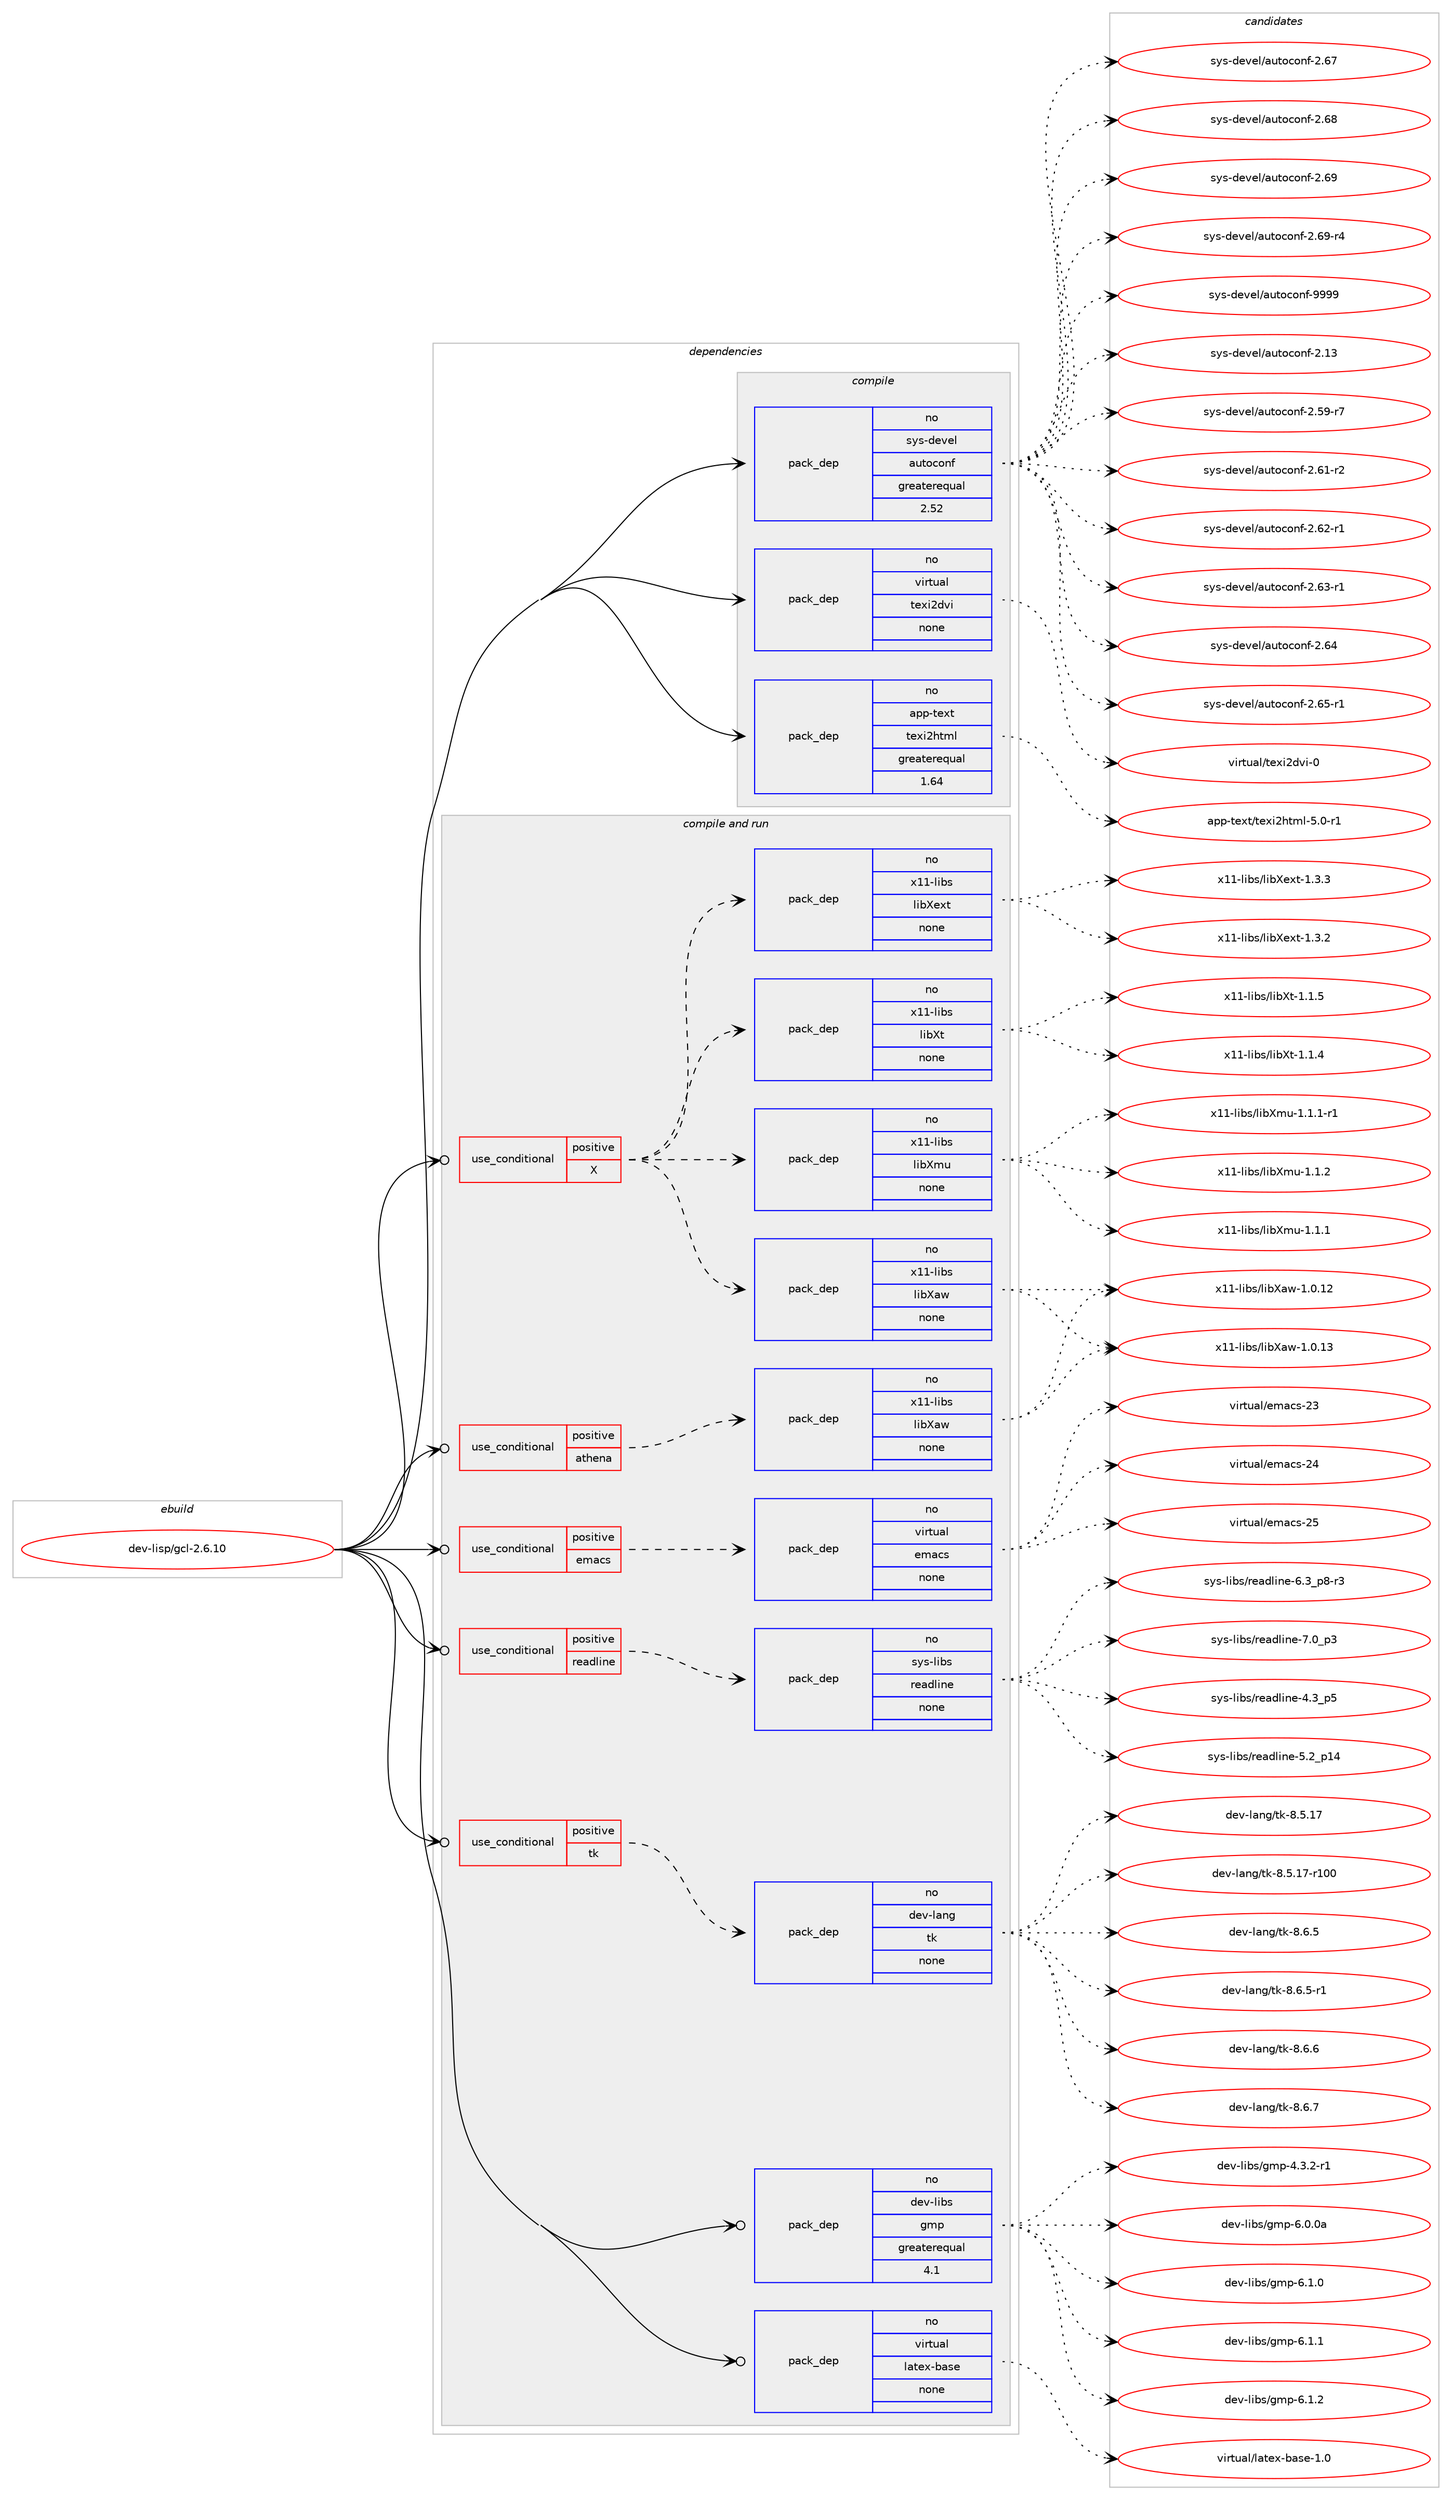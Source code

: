 digraph prolog {

# *************
# Graph options
# *************

newrank=true;
concentrate=true;
compound=true;
graph [rankdir=LR,fontname=Helvetica,fontsize=10,ranksep=1.5];#, ranksep=2.5, nodesep=0.2];
edge  [arrowhead=vee];
node  [fontname=Helvetica,fontsize=10];

# **********
# The ebuild
# **********

subgraph cluster_leftcol {
color=gray;
rank=same;
label=<<i>ebuild</i>>;
id [label="dev-lisp/gcl-2.6.10", color=red, width=4, href="../dev-lisp/gcl-2.6.10.svg"];
}

# ****************
# The dependencies
# ****************

subgraph cluster_midcol {
color=gray;
label=<<i>dependencies</i>>;
subgraph cluster_compile {
fillcolor="#eeeeee";
style=filled;
label=<<i>compile</i>>;
subgraph pack91259 {
dependency121165 [label=<<TABLE BORDER="0" CELLBORDER="1" CELLSPACING="0" CELLPADDING="4" WIDTH="220"><TR><TD ROWSPAN="6" CELLPADDING="30">pack_dep</TD></TR><TR><TD WIDTH="110">no</TD></TR><TR><TD>app-text</TD></TR><TR><TD>texi2html</TD></TR><TR><TD>greaterequal</TD></TR><TR><TD>1.64</TD></TR></TABLE>>, shape=none, color=blue];
}
id:e -> dependency121165:w [weight=20,style="solid",arrowhead="vee"];
subgraph pack91260 {
dependency121166 [label=<<TABLE BORDER="0" CELLBORDER="1" CELLSPACING="0" CELLPADDING="4" WIDTH="220"><TR><TD ROWSPAN="6" CELLPADDING="30">pack_dep</TD></TR><TR><TD WIDTH="110">no</TD></TR><TR><TD>sys-devel</TD></TR><TR><TD>autoconf</TD></TR><TR><TD>greaterequal</TD></TR><TR><TD>2.52</TD></TR></TABLE>>, shape=none, color=blue];
}
id:e -> dependency121166:w [weight=20,style="solid",arrowhead="vee"];
subgraph pack91261 {
dependency121167 [label=<<TABLE BORDER="0" CELLBORDER="1" CELLSPACING="0" CELLPADDING="4" WIDTH="220"><TR><TD ROWSPAN="6" CELLPADDING="30">pack_dep</TD></TR><TR><TD WIDTH="110">no</TD></TR><TR><TD>virtual</TD></TR><TR><TD>texi2dvi</TD></TR><TR><TD>none</TD></TR><TR><TD></TD></TR></TABLE>>, shape=none, color=blue];
}
id:e -> dependency121167:w [weight=20,style="solid",arrowhead="vee"];
}
subgraph cluster_compileandrun {
fillcolor="#eeeeee";
style=filled;
label=<<i>compile and run</i>>;
subgraph cond26283 {
dependency121168 [label=<<TABLE BORDER="0" CELLBORDER="1" CELLSPACING="0" CELLPADDING="4"><TR><TD ROWSPAN="3" CELLPADDING="10">use_conditional</TD></TR><TR><TD>positive</TD></TR><TR><TD>X</TD></TR></TABLE>>, shape=none, color=red];
subgraph pack91262 {
dependency121169 [label=<<TABLE BORDER="0" CELLBORDER="1" CELLSPACING="0" CELLPADDING="4" WIDTH="220"><TR><TD ROWSPAN="6" CELLPADDING="30">pack_dep</TD></TR><TR><TD WIDTH="110">no</TD></TR><TR><TD>x11-libs</TD></TR><TR><TD>libXt</TD></TR><TR><TD>none</TD></TR><TR><TD></TD></TR></TABLE>>, shape=none, color=blue];
}
dependency121168:e -> dependency121169:w [weight=20,style="dashed",arrowhead="vee"];
subgraph pack91263 {
dependency121170 [label=<<TABLE BORDER="0" CELLBORDER="1" CELLSPACING="0" CELLPADDING="4" WIDTH="220"><TR><TD ROWSPAN="6" CELLPADDING="30">pack_dep</TD></TR><TR><TD WIDTH="110">no</TD></TR><TR><TD>x11-libs</TD></TR><TR><TD>libXext</TD></TR><TR><TD>none</TD></TR><TR><TD></TD></TR></TABLE>>, shape=none, color=blue];
}
dependency121168:e -> dependency121170:w [weight=20,style="dashed",arrowhead="vee"];
subgraph pack91264 {
dependency121171 [label=<<TABLE BORDER="0" CELLBORDER="1" CELLSPACING="0" CELLPADDING="4" WIDTH="220"><TR><TD ROWSPAN="6" CELLPADDING="30">pack_dep</TD></TR><TR><TD WIDTH="110">no</TD></TR><TR><TD>x11-libs</TD></TR><TR><TD>libXmu</TD></TR><TR><TD>none</TD></TR><TR><TD></TD></TR></TABLE>>, shape=none, color=blue];
}
dependency121168:e -> dependency121171:w [weight=20,style="dashed",arrowhead="vee"];
subgraph pack91265 {
dependency121172 [label=<<TABLE BORDER="0" CELLBORDER="1" CELLSPACING="0" CELLPADDING="4" WIDTH="220"><TR><TD ROWSPAN="6" CELLPADDING="30">pack_dep</TD></TR><TR><TD WIDTH="110">no</TD></TR><TR><TD>x11-libs</TD></TR><TR><TD>libXaw</TD></TR><TR><TD>none</TD></TR><TR><TD></TD></TR></TABLE>>, shape=none, color=blue];
}
dependency121168:e -> dependency121172:w [weight=20,style="dashed",arrowhead="vee"];
}
id:e -> dependency121168:w [weight=20,style="solid",arrowhead="odotvee"];
subgraph cond26284 {
dependency121173 [label=<<TABLE BORDER="0" CELLBORDER="1" CELLSPACING="0" CELLPADDING="4"><TR><TD ROWSPAN="3" CELLPADDING="10">use_conditional</TD></TR><TR><TD>positive</TD></TR><TR><TD>athena</TD></TR></TABLE>>, shape=none, color=red];
subgraph pack91266 {
dependency121174 [label=<<TABLE BORDER="0" CELLBORDER="1" CELLSPACING="0" CELLPADDING="4" WIDTH="220"><TR><TD ROWSPAN="6" CELLPADDING="30">pack_dep</TD></TR><TR><TD WIDTH="110">no</TD></TR><TR><TD>x11-libs</TD></TR><TR><TD>libXaw</TD></TR><TR><TD>none</TD></TR><TR><TD></TD></TR></TABLE>>, shape=none, color=blue];
}
dependency121173:e -> dependency121174:w [weight=20,style="dashed",arrowhead="vee"];
}
id:e -> dependency121173:w [weight=20,style="solid",arrowhead="odotvee"];
subgraph cond26285 {
dependency121175 [label=<<TABLE BORDER="0" CELLBORDER="1" CELLSPACING="0" CELLPADDING="4"><TR><TD ROWSPAN="3" CELLPADDING="10">use_conditional</TD></TR><TR><TD>positive</TD></TR><TR><TD>emacs</TD></TR></TABLE>>, shape=none, color=red];
subgraph pack91267 {
dependency121176 [label=<<TABLE BORDER="0" CELLBORDER="1" CELLSPACING="0" CELLPADDING="4" WIDTH="220"><TR><TD ROWSPAN="6" CELLPADDING="30">pack_dep</TD></TR><TR><TD WIDTH="110">no</TD></TR><TR><TD>virtual</TD></TR><TR><TD>emacs</TD></TR><TR><TD>none</TD></TR><TR><TD></TD></TR></TABLE>>, shape=none, color=blue];
}
dependency121175:e -> dependency121176:w [weight=20,style="dashed",arrowhead="vee"];
}
id:e -> dependency121175:w [weight=20,style="solid",arrowhead="odotvee"];
subgraph cond26286 {
dependency121177 [label=<<TABLE BORDER="0" CELLBORDER="1" CELLSPACING="0" CELLPADDING="4"><TR><TD ROWSPAN="3" CELLPADDING="10">use_conditional</TD></TR><TR><TD>positive</TD></TR><TR><TD>readline</TD></TR></TABLE>>, shape=none, color=red];
subgraph pack91268 {
dependency121178 [label=<<TABLE BORDER="0" CELLBORDER="1" CELLSPACING="0" CELLPADDING="4" WIDTH="220"><TR><TD ROWSPAN="6" CELLPADDING="30">pack_dep</TD></TR><TR><TD WIDTH="110">no</TD></TR><TR><TD>sys-libs</TD></TR><TR><TD>readline</TD></TR><TR><TD>none</TD></TR><TR><TD></TD></TR></TABLE>>, shape=none, color=blue];
}
dependency121177:e -> dependency121178:w [weight=20,style="dashed",arrowhead="vee"];
}
id:e -> dependency121177:w [weight=20,style="solid",arrowhead="odotvee"];
subgraph cond26287 {
dependency121179 [label=<<TABLE BORDER="0" CELLBORDER="1" CELLSPACING="0" CELLPADDING="4"><TR><TD ROWSPAN="3" CELLPADDING="10">use_conditional</TD></TR><TR><TD>positive</TD></TR><TR><TD>tk</TD></TR></TABLE>>, shape=none, color=red];
subgraph pack91269 {
dependency121180 [label=<<TABLE BORDER="0" CELLBORDER="1" CELLSPACING="0" CELLPADDING="4" WIDTH="220"><TR><TD ROWSPAN="6" CELLPADDING="30">pack_dep</TD></TR><TR><TD WIDTH="110">no</TD></TR><TR><TD>dev-lang</TD></TR><TR><TD>tk</TD></TR><TR><TD>none</TD></TR><TR><TD></TD></TR></TABLE>>, shape=none, color=blue];
}
dependency121179:e -> dependency121180:w [weight=20,style="dashed",arrowhead="vee"];
}
id:e -> dependency121179:w [weight=20,style="solid",arrowhead="odotvee"];
subgraph pack91270 {
dependency121181 [label=<<TABLE BORDER="0" CELLBORDER="1" CELLSPACING="0" CELLPADDING="4" WIDTH="220"><TR><TD ROWSPAN="6" CELLPADDING="30">pack_dep</TD></TR><TR><TD WIDTH="110">no</TD></TR><TR><TD>dev-libs</TD></TR><TR><TD>gmp</TD></TR><TR><TD>greaterequal</TD></TR><TR><TD>4.1</TD></TR></TABLE>>, shape=none, color=blue];
}
id:e -> dependency121181:w [weight=20,style="solid",arrowhead="odotvee"];
subgraph pack91271 {
dependency121182 [label=<<TABLE BORDER="0" CELLBORDER="1" CELLSPACING="0" CELLPADDING="4" WIDTH="220"><TR><TD ROWSPAN="6" CELLPADDING="30">pack_dep</TD></TR><TR><TD WIDTH="110">no</TD></TR><TR><TD>virtual</TD></TR><TR><TD>latex-base</TD></TR><TR><TD>none</TD></TR><TR><TD></TD></TR></TABLE>>, shape=none, color=blue];
}
id:e -> dependency121182:w [weight=20,style="solid",arrowhead="odotvee"];
}
subgraph cluster_run {
fillcolor="#eeeeee";
style=filled;
label=<<i>run</i>>;
}
}

# **************
# The candidates
# **************

subgraph cluster_choices {
rank=same;
color=gray;
label=<<i>candidates</i>>;

subgraph choice91259 {
color=black;
nodesep=1;
choice97112112451161011201164711610112010550104116109108455346484511449 [label="app-text/texi2html-5.0-r1", color=red, width=4,href="../app-text/texi2html-5.0-r1.svg"];
dependency121165:e -> choice97112112451161011201164711610112010550104116109108455346484511449:w [style=dotted,weight="100"];
}
subgraph choice91260 {
color=black;
nodesep=1;
choice115121115451001011181011084797117116111991111101024550464951 [label="sys-devel/autoconf-2.13", color=red, width=4,href="../sys-devel/autoconf-2.13.svg"];
choice1151211154510010111810110847971171161119911111010245504653574511455 [label="sys-devel/autoconf-2.59-r7", color=red, width=4,href="../sys-devel/autoconf-2.59-r7.svg"];
choice1151211154510010111810110847971171161119911111010245504654494511450 [label="sys-devel/autoconf-2.61-r2", color=red, width=4,href="../sys-devel/autoconf-2.61-r2.svg"];
choice1151211154510010111810110847971171161119911111010245504654504511449 [label="sys-devel/autoconf-2.62-r1", color=red, width=4,href="../sys-devel/autoconf-2.62-r1.svg"];
choice1151211154510010111810110847971171161119911111010245504654514511449 [label="sys-devel/autoconf-2.63-r1", color=red, width=4,href="../sys-devel/autoconf-2.63-r1.svg"];
choice115121115451001011181011084797117116111991111101024550465452 [label="sys-devel/autoconf-2.64", color=red, width=4,href="../sys-devel/autoconf-2.64.svg"];
choice1151211154510010111810110847971171161119911111010245504654534511449 [label="sys-devel/autoconf-2.65-r1", color=red, width=4,href="../sys-devel/autoconf-2.65-r1.svg"];
choice115121115451001011181011084797117116111991111101024550465455 [label="sys-devel/autoconf-2.67", color=red, width=4,href="../sys-devel/autoconf-2.67.svg"];
choice115121115451001011181011084797117116111991111101024550465456 [label="sys-devel/autoconf-2.68", color=red, width=4,href="../sys-devel/autoconf-2.68.svg"];
choice115121115451001011181011084797117116111991111101024550465457 [label="sys-devel/autoconf-2.69", color=red, width=4,href="../sys-devel/autoconf-2.69.svg"];
choice1151211154510010111810110847971171161119911111010245504654574511452 [label="sys-devel/autoconf-2.69-r4", color=red, width=4,href="../sys-devel/autoconf-2.69-r4.svg"];
choice115121115451001011181011084797117116111991111101024557575757 [label="sys-devel/autoconf-9999", color=red, width=4,href="../sys-devel/autoconf-9999.svg"];
dependency121166:e -> choice115121115451001011181011084797117116111991111101024550464951:w [style=dotted,weight="100"];
dependency121166:e -> choice1151211154510010111810110847971171161119911111010245504653574511455:w [style=dotted,weight="100"];
dependency121166:e -> choice1151211154510010111810110847971171161119911111010245504654494511450:w [style=dotted,weight="100"];
dependency121166:e -> choice1151211154510010111810110847971171161119911111010245504654504511449:w [style=dotted,weight="100"];
dependency121166:e -> choice1151211154510010111810110847971171161119911111010245504654514511449:w [style=dotted,weight="100"];
dependency121166:e -> choice115121115451001011181011084797117116111991111101024550465452:w [style=dotted,weight="100"];
dependency121166:e -> choice1151211154510010111810110847971171161119911111010245504654534511449:w [style=dotted,weight="100"];
dependency121166:e -> choice115121115451001011181011084797117116111991111101024550465455:w [style=dotted,weight="100"];
dependency121166:e -> choice115121115451001011181011084797117116111991111101024550465456:w [style=dotted,weight="100"];
dependency121166:e -> choice115121115451001011181011084797117116111991111101024550465457:w [style=dotted,weight="100"];
dependency121166:e -> choice1151211154510010111810110847971171161119911111010245504654574511452:w [style=dotted,weight="100"];
dependency121166:e -> choice115121115451001011181011084797117116111991111101024557575757:w [style=dotted,weight="100"];
}
subgraph choice91261 {
color=black;
nodesep=1;
choice1181051141161179710847116101120105501001181054548 [label="virtual/texi2dvi-0", color=red, width=4,href="../virtual/texi2dvi-0.svg"];
dependency121167:e -> choice1181051141161179710847116101120105501001181054548:w [style=dotted,weight="100"];
}
subgraph choice91262 {
color=black;
nodesep=1;
choice12049494510810598115471081059888116454946494652 [label="x11-libs/libXt-1.1.4", color=red, width=4,href="../x11-libs/libXt-1.1.4.svg"];
choice12049494510810598115471081059888116454946494653 [label="x11-libs/libXt-1.1.5", color=red, width=4,href="../x11-libs/libXt-1.1.5.svg"];
dependency121169:e -> choice12049494510810598115471081059888116454946494652:w [style=dotted,weight="100"];
dependency121169:e -> choice12049494510810598115471081059888116454946494653:w [style=dotted,weight="100"];
}
subgraph choice91263 {
color=black;
nodesep=1;
choice12049494510810598115471081059888101120116454946514650 [label="x11-libs/libXext-1.3.2", color=red, width=4,href="../x11-libs/libXext-1.3.2.svg"];
choice12049494510810598115471081059888101120116454946514651 [label="x11-libs/libXext-1.3.3", color=red, width=4,href="../x11-libs/libXext-1.3.3.svg"];
dependency121170:e -> choice12049494510810598115471081059888101120116454946514650:w [style=dotted,weight="100"];
dependency121170:e -> choice12049494510810598115471081059888101120116454946514651:w [style=dotted,weight="100"];
}
subgraph choice91264 {
color=black;
nodesep=1;
choice12049494510810598115471081059888109117454946494649 [label="x11-libs/libXmu-1.1.1", color=red, width=4,href="../x11-libs/libXmu-1.1.1.svg"];
choice120494945108105981154710810598881091174549464946494511449 [label="x11-libs/libXmu-1.1.1-r1", color=red, width=4,href="../x11-libs/libXmu-1.1.1-r1.svg"];
choice12049494510810598115471081059888109117454946494650 [label="x11-libs/libXmu-1.1.2", color=red, width=4,href="../x11-libs/libXmu-1.1.2.svg"];
dependency121171:e -> choice12049494510810598115471081059888109117454946494649:w [style=dotted,weight="100"];
dependency121171:e -> choice120494945108105981154710810598881091174549464946494511449:w [style=dotted,weight="100"];
dependency121171:e -> choice12049494510810598115471081059888109117454946494650:w [style=dotted,weight="100"];
}
subgraph choice91265 {
color=black;
nodesep=1;
choice120494945108105981154710810598889711945494648464950 [label="x11-libs/libXaw-1.0.12", color=red, width=4,href="../x11-libs/libXaw-1.0.12.svg"];
choice120494945108105981154710810598889711945494648464951 [label="x11-libs/libXaw-1.0.13", color=red, width=4,href="../x11-libs/libXaw-1.0.13.svg"];
dependency121172:e -> choice120494945108105981154710810598889711945494648464950:w [style=dotted,weight="100"];
dependency121172:e -> choice120494945108105981154710810598889711945494648464951:w [style=dotted,weight="100"];
}
subgraph choice91266 {
color=black;
nodesep=1;
choice120494945108105981154710810598889711945494648464950 [label="x11-libs/libXaw-1.0.12", color=red, width=4,href="../x11-libs/libXaw-1.0.12.svg"];
choice120494945108105981154710810598889711945494648464951 [label="x11-libs/libXaw-1.0.13", color=red, width=4,href="../x11-libs/libXaw-1.0.13.svg"];
dependency121174:e -> choice120494945108105981154710810598889711945494648464950:w [style=dotted,weight="100"];
dependency121174:e -> choice120494945108105981154710810598889711945494648464951:w [style=dotted,weight="100"];
}
subgraph choice91267 {
color=black;
nodesep=1;
choice11810511411611797108471011099799115455051 [label="virtual/emacs-23", color=red, width=4,href="../virtual/emacs-23.svg"];
choice11810511411611797108471011099799115455052 [label="virtual/emacs-24", color=red, width=4,href="../virtual/emacs-24.svg"];
choice11810511411611797108471011099799115455053 [label="virtual/emacs-25", color=red, width=4,href="../virtual/emacs-25.svg"];
dependency121176:e -> choice11810511411611797108471011099799115455051:w [style=dotted,weight="100"];
dependency121176:e -> choice11810511411611797108471011099799115455052:w [style=dotted,weight="100"];
dependency121176:e -> choice11810511411611797108471011099799115455053:w [style=dotted,weight="100"];
}
subgraph choice91268 {
color=black;
nodesep=1;
choice11512111545108105981154711410197100108105110101455246519511253 [label="sys-libs/readline-4.3_p5", color=red, width=4,href="../sys-libs/readline-4.3_p5.svg"];
choice1151211154510810598115471141019710010810511010145534650951124952 [label="sys-libs/readline-5.2_p14", color=red, width=4,href="../sys-libs/readline-5.2_p14.svg"];
choice115121115451081059811547114101971001081051101014554465195112564511451 [label="sys-libs/readline-6.3_p8-r3", color=red, width=4,href="../sys-libs/readline-6.3_p8-r3.svg"];
choice11512111545108105981154711410197100108105110101455546489511251 [label="sys-libs/readline-7.0_p3", color=red, width=4,href="../sys-libs/readline-7.0_p3.svg"];
dependency121178:e -> choice11512111545108105981154711410197100108105110101455246519511253:w [style=dotted,weight="100"];
dependency121178:e -> choice1151211154510810598115471141019710010810511010145534650951124952:w [style=dotted,weight="100"];
dependency121178:e -> choice115121115451081059811547114101971001081051101014554465195112564511451:w [style=dotted,weight="100"];
dependency121178:e -> choice11512111545108105981154711410197100108105110101455546489511251:w [style=dotted,weight="100"];
}
subgraph choice91269 {
color=black;
nodesep=1;
choice10010111845108971101034711610745564653464955 [label="dev-lang/tk-8.5.17", color=red, width=4,href="../dev-lang/tk-8.5.17.svg"];
choice1001011184510897110103471161074556465346495545114494848 [label="dev-lang/tk-8.5.17-r100", color=red, width=4,href="../dev-lang/tk-8.5.17-r100.svg"];
choice100101118451089711010347116107455646544653 [label="dev-lang/tk-8.6.5", color=red, width=4,href="../dev-lang/tk-8.6.5.svg"];
choice1001011184510897110103471161074556465446534511449 [label="dev-lang/tk-8.6.5-r1", color=red, width=4,href="../dev-lang/tk-8.6.5-r1.svg"];
choice100101118451089711010347116107455646544654 [label="dev-lang/tk-8.6.6", color=red, width=4,href="../dev-lang/tk-8.6.6.svg"];
choice100101118451089711010347116107455646544655 [label="dev-lang/tk-8.6.7", color=red, width=4,href="../dev-lang/tk-8.6.7.svg"];
dependency121180:e -> choice10010111845108971101034711610745564653464955:w [style=dotted,weight="100"];
dependency121180:e -> choice1001011184510897110103471161074556465346495545114494848:w [style=dotted,weight="100"];
dependency121180:e -> choice100101118451089711010347116107455646544653:w [style=dotted,weight="100"];
dependency121180:e -> choice1001011184510897110103471161074556465446534511449:w [style=dotted,weight="100"];
dependency121180:e -> choice100101118451089711010347116107455646544654:w [style=dotted,weight="100"];
dependency121180:e -> choice100101118451089711010347116107455646544655:w [style=dotted,weight="100"];
}
subgraph choice91270 {
color=black;
nodesep=1;
choice1001011184510810598115471031091124552465146504511449 [label="dev-libs/gmp-4.3.2-r1", color=red, width=4,href="../dev-libs/gmp-4.3.2-r1.svg"];
choice10010111845108105981154710310911245544648464897 [label="dev-libs/gmp-6.0.0a", color=red, width=4,href="../dev-libs/gmp-6.0.0a.svg"];
choice100101118451081059811547103109112455446494648 [label="dev-libs/gmp-6.1.0", color=red, width=4,href="../dev-libs/gmp-6.1.0.svg"];
choice100101118451081059811547103109112455446494649 [label="dev-libs/gmp-6.1.1", color=red, width=4,href="../dev-libs/gmp-6.1.1.svg"];
choice100101118451081059811547103109112455446494650 [label="dev-libs/gmp-6.1.2", color=red, width=4,href="../dev-libs/gmp-6.1.2.svg"];
dependency121181:e -> choice1001011184510810598115471031091124552465146504511449:w [style=dotted,weight="100"];
dependency121181:e -> choice10010111845108105981154710310911245544648464897:w [style=dotted,weight="100"];
dependency121181:e -> choice100101118451081059811547103109112455446494648:w [style=dotted,weight="100"];
dependency121181:e -> choice100101118451081059811547103109112455446494649:w [style=dotted,weight="100"];
dependency121181:e -> choice100101118451081059811547103109112455446494650:w [style=dotted,weight="100"];
}
subgraph choice91271 {
color=black;
nodesep=1;
choice11810511411611797108471089711610112045989711510145494648 [label="virtual/latex-base-1.0", color=red, width=4,href="../virtual/latex-base-1.0.svg"];
dependency121182:e -> choice11810511411611797108471089711610112045989711510145494648:w [style=dotted,weight="100"];
}
}

}
